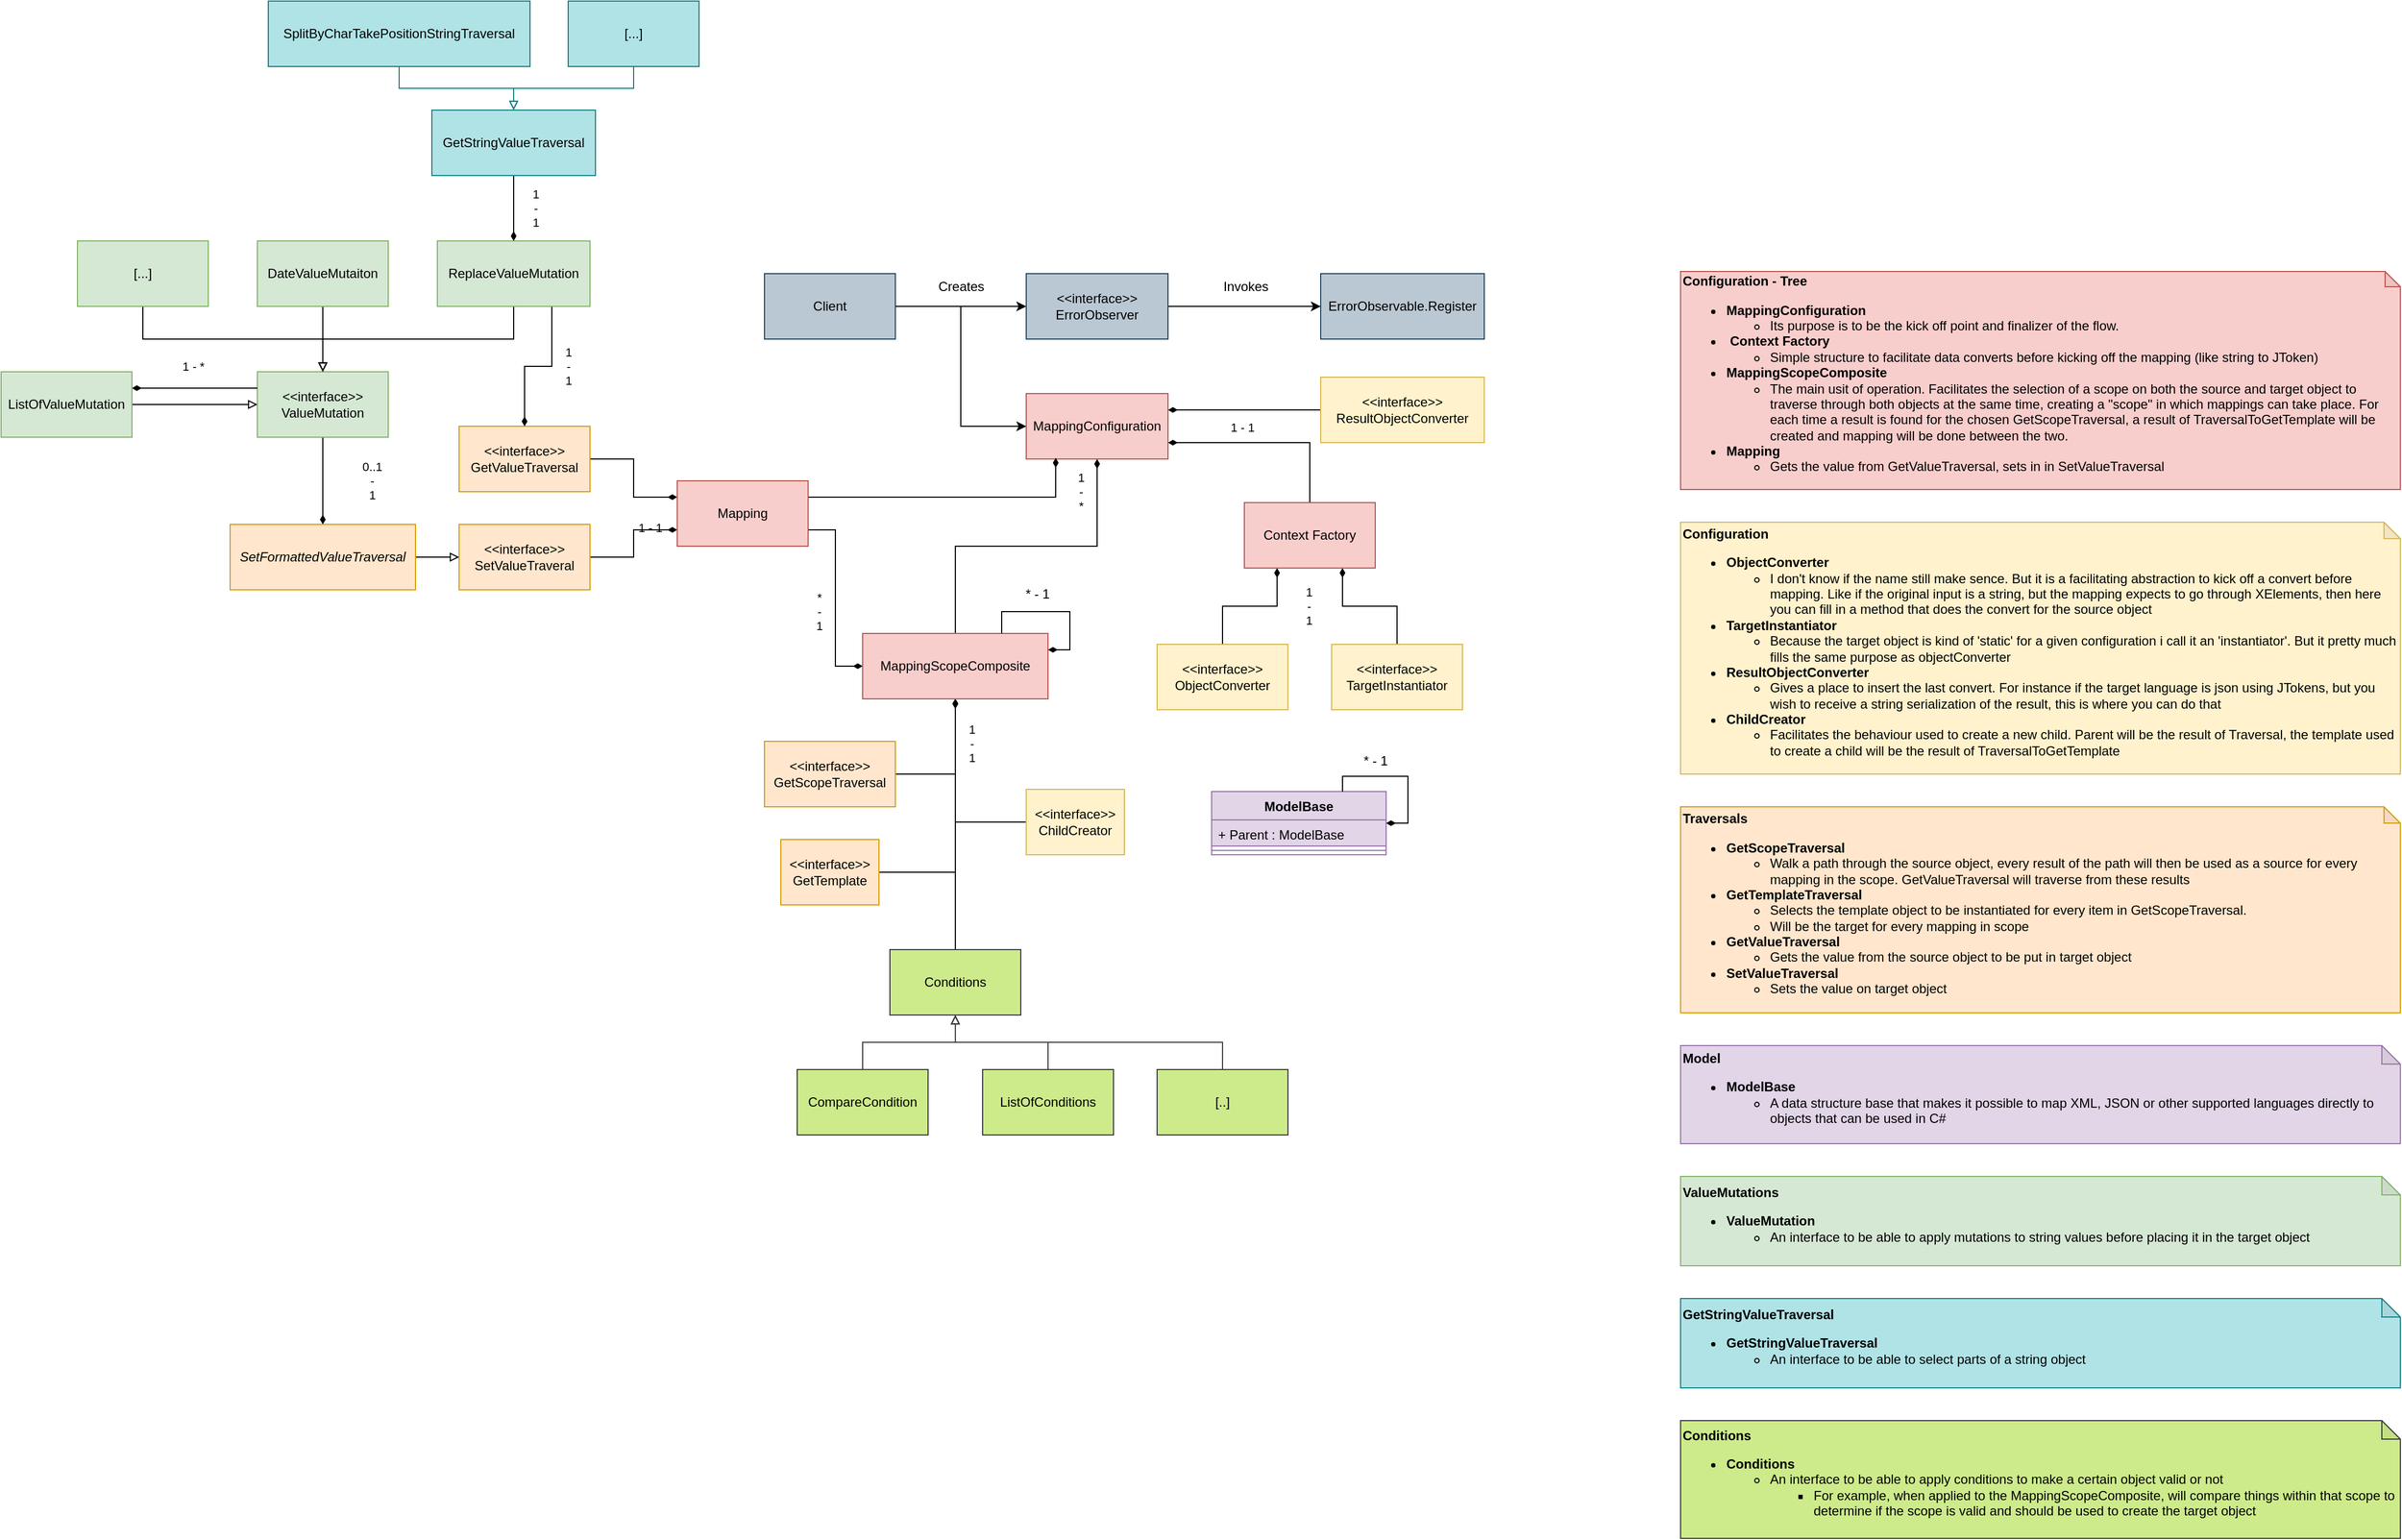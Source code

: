 <mxfile version="12.3.7" type="device" pages="1"><diagram id="NKJI61g4svBPpDYfi4Ff" name="Flow"><mxGraphModel dx="2235" dy="1988" grid="1" gridSize="10" guides="1" tooltips="1" connect="1" arrows="1" fold="1" page="1" pageScale="1" pageWidth="827" pageHeight="1169" math="0" shadow="0"><root><mxCell id="0"/><mxCell id="1" parent="0"/><mxCell id="7-L7uNAoAu1BIZzLxU2F-14" value="1&lt;br&gt;-&lt;br&gt;*" style="edgeStyle=orthogonalEdgeStyle;rounded=0;orthogonalLoop=1;jettySize=auto;html=1;exitX=0.5;exitY=1;exitDx=0;exitDy=0;endArrow=none;endFill=0;startArrow=diamondThin;startFill=1;entryX=0.5;entryY=0;entryDx=0;entryDy=0;" parent="1" source="7-L7uNAoAu1BIZzLxU2F-1" target="7-L7uNAoAu1BIZzLxU2F-13" edge="1"><mxGeometry x="-0.793" y="-15" relative="1" as="geometry"><mxPoint x="270" y="340" as="targetPoint"/><mxPoint as="offset"/></mxGeometry></mxCell><mxCell id="7-L7uNAoAu1BIZzLxU2F-33" value="1 - 1" style="edgeStyle=orthogonalEdgeStyle;rounded=0;orthogonalLoop=1;jettySize=auto;html=1;exitX=1;exitY=0.75;exitDx=0;exitDy=0;entryX=0.5;entryY=0;entryDx=0;entryDy=0;startArrow=diamondThin;startFill=1;endArrow=none;endFill=0;" parent="1" source="7-L7uNAoAu1BIZzLxU2F-1" target="7-L7uNAoAu1BIZzLxU2F-12" edge="1"><mxGeometry x="-0.252" y="14" relative="1" as="geometry"><mxPoint x="-1" as="offset"/></mxGeometry></mxCell><mxCell id="LV3j4Zr44j6JFm8X3JwT-1" style="edgeStyle=orthogonalEdgeStyle;rounded=0;orthogonalLoop=1;jettySize=auto;html=1;exitX=1;exitY=0.25;exitDx=0;exitDy=0;entryX=0;entryY=0.5;entryDx=0;entryDy=0;startArrow=diamondThin;startFill=1;endArrow=none;endFill=0;" parent="1" source="7-L7uNAoAu1BIZzLxU2F-1" target="8RPhoHzHTQjY7W_NBC8A-4" edge="1"><mxGeometry relative="1" as="geometry"/></mxCell><mxCell id="7-L7uNAoAu1BIZzLxU2F-1" value="MappingConfiguration" style="rounded=0;whiteSpace=wrap;html=1;fillColor=#f8cecc;strokeColor=#b85450;" parent="1" vertex="1"><mxGeometry x="300" y="170" width="130" height="60" as="geometry"/></mxCell><mxCell id="7-L7uNAoAu1BIZzLxU2F-4" value="&lt;br&gt;" style="edgeStyle=orthogonalEdgeStyle;rounded=0;orthogonalLoop=1;jettySize=auto;html=1;exitX=1;exitY=0.5;exitDx=0;exitDy=0;entryX=0;entryY=0.5;entryDx=0;entryDy=0;" parent="1" source="7-L7uNAoAu1BIZzLxU2F-2" target="7-L7uNAoAu1BIZzLxU2F-3" edge="1"><mxGeometry relative="1" as="geometry"/></mxCell><mxCell id="7-L7uNAoAu1BIZzLxU2F-7" style="edgeStyle=orthogonalEdgeStyle;rounded=0;orthogonalLoop=1;jettySize=auto;html=1;exitX=1;exitY=0.5;exitDx=0;exitDy=0;entryX=0;entryY=0.5;entryDx=0;entryDy=0;" parent="1" source="7-L7uNAoAu1BIZzLxU2F-2" target="7-L7uNAoAu1BIZzLxU2F-1" edge="1"><mxGeometry relative="1" as="geometry"/></mxCell><mxCell id="LV3j4Zr44j6JFm8X3JwT-5" value="Creates" style="text;html=1;resizable=0;points=[];align=center;verticalAlign=middle;labelBackgroundColor=#ffffff;" parent="7-L7uNAoAu1BIZzLxU2F-7" vertex="1" connectable="0"><mxGeometry x="0.179" y="-2" relative="1" as="geometry"><mxPoint x="2" y="-94" as="offset"/></mxGeometry></mxCell><mxCell id="7-L7uNAoAu1BIZzLxU2F-2" value="Client" style="rounded=0;whiteSpace=wrap;html=1;fillColor=#bac8d3;strokeColor=#23445d;" parent="1" vertex="1"><mxGeometry x="60" y="60" width="120" height="60" as="geometry"/></mxCell><mxCell id="7-L7uNAoAu1BIZzLxU2F-6" style="edgeStyle=orthogonalEdgeStyle;rounded=0;orthogonalLoop=1;jettySize=auto;html=1;exitX=1;exitY=0.5;exitDx=0;exitDy=0;entryX=0;entryY=0.5;entryDx=0;entryDy=0;" parent="1" source="7-L7uNAoAu1BIZzLxU2F-3" target="7-L7uNAoAu1BIZzLxU2F-5" edge="1"><mxGeometry relative="1" as="geometry"/></mxCell><mxCell id="LV3j4Zr44j6JFm8X3JwT-9" value="Invokes" style="text;html=1;resizable=0;points=[];align=center;verticalAlign=middle;labelBackgroundColor=#ffffff;" parent="7-L7uNAoAu1BIZzLxU2F-6" vertex="1" connectable="0"><mxGeometry x="0.319" y="-1" relative="1" as="geometry"><mxPoint x="-22" y="-19" as="offset"/></mxGeometry></mxCell><mxCell id="7-L7uNAoAu1BIZzLxU2F-3" value="&amp;lt;&amp;lt;interface&amp;gt;&amp;gt;&lt;br&gt;ErrorObserver" style="rounded=0;whiteSpace=wrap;html=1;fillColor=#bac8d3;strokeColor=#23445d;" parent="1" vertex="1"><mxGeometry x="300" y="60" width="130" height="60" as="geometry"/></mxCell><mxCell id="7-L7uNAoAu1BIZzLxU2F-5" value="ErrorObservable.Register" style="rounded=0;whiteSpace=wrap;html=1;fillColor=#bac8d3;strokeColor=#23445d;" parent="1" vertex="1"><mxGeometry x="570" y="60" width="150" height="60" as="geometry"/></mxCell><mxCell id="7-L7uNAoAu1BIZzLxU2F-23" value="1&lt;br&gt;-&lt;br&gt;1" style="edgeStyle=orthogonalEdgeStyle;rounded=0;orthogonalLoop=1;jettySize=auto;html=1;exitX=0.25;exitY=1;exitDx=0;exitDy=0;entryX=0.5;entryY=0;entryDx=0;entryDy=0;startArrow=diamondThin;startFill=1;endArrow=none;endFill=0;" parent="1" source="7-L7uNAoAu1BIZzLxU2F-12" target="7-L7uNAoAu1BIZzLxU2F-19" edge="1"><mxGeometry x="-0.405" y="29" relative="1" as="geometry"><mxPoint x="29" y="-29" as="offset"/></mxGeometry></mxCell><mxCell id="7-L7uNAoAu1BIZzLxU2F-24" style="edgeStyle=orthogonalEdgeStyle;rounded=0;orthogonalLoop=1;jettySize=auto;html=1;exitX=0.75;exitY=1;exitDx=0;exitDy=0;entryX=0.5;entryY=0;entryDx=0;entryDy=0;startArrow=diamondThin;startFill=1;endArrow=none;endFill=0;" parent="1" source="7-L7uNAoAu1BIZzLxU2F-12" target="7-L7uNAoAu1BIZzLxU2F-30" edge="1"><mxGeometry relative="1" as="geometry"><mxPoint x="640" y="380" as="targetPoint"/></mxGeometry></mxCell><mxCell id="7-L7uNAoAu1BIZzLxU2F-12" value="Context Factory" style="rounded=0;whiteSpace=wrap;html=1;fillColor=#f8cecc;strokeColor=#b85450;" parent="1" vertex="1"><mxGeometry x="500" y="270" width="120" height="60" as="geometry"/></mxCell><mxCell id="7-L7uNAoAu1BIZzLxU2F-37" value="*&lt;br&gt;-&lt;br&gt;1" style="edgeStyle=orthogonalEdgeStyle;rounded=0;orthogonalLoop=1;jettySize=auto;html=1;exitX=0;exitY=0.5;exitDx=0;exitDy=0;startArrow=diamondThin;startFill=1;endArrow=none;endFill=0;entryX=1;entryY=0.75;entryDx=0;entryDy=0;" parent="1" source="7-L7uNAoAu1BIZzLxU2F-13" target="KhBLfVn1uCLWsVG729IH-3" edge="1"><mxGeometry x="-0.143" y="15" relative="1" as="geometry"><mxPoint as="offset"/><mxPoint x="340" y="660" as="targetPoint"/></mxGeometry></mxCell><mxCell id="7-L7uNAoAu1BIZzLxU2F-49" style="edgeStyle=orthogonalEdgeStyle;rounded=0;orthogonalLoop=1;jettySize=auto;html=1;exitX=0.5;exitY=1;exitDx=0;exitDy=0;entryX=1;entryY=0.5;entryDx=0;entryDy=0;startArrow=diamondThin;startFill=1;endArrow=none;endFill=0;" parent="1" source="7-L7uNAoAu1BIZzLxU2F-13" target="7-L7uNAoAu1BIZzLxU2F-45" edge="1"><mxGeometry relative="1" as="geometry"><Array as="points"><mxPoint x="235" y="609"/></Array></mxGeometry></mxCell><mxCell id="7-L7uNAoAu1BIZzLxU2F-50" style="edgeStyle=orthogonalEdgeStyle;rounded=0;orthogonalLoop=1;jettySize=auto;html=1;exitX=0.5;exitY=1;exitDx=0;exitDy=0;entryX=0;entryY=0.5;entryDx=0;entryDy=0;startArrow=diamondThin;startFill=1;endArrow=none;endFill=0;" parent="1" source="7-L7uNAoAu1BIZzLxU2F-13" target="7-L7uNAoAu1BIZzLxU2F-46" edge="1"><mxGeometry relative="1" as="geometry"><Array as="points"><mxPoint x="235" y="563"/></Array><mxPoint x="126" y="810" as="targetPoint"/></mxGeometry></mxCell><mxCell id="7-L7uNAoAu1BIZzLxU2F-51" value="1&lt;br&gt;-&lt;br&gt;1" style="edgeStyle=orthogonalEdgeStyle;rounded=0;orthogonalLoop=1;jettySize=auto;html=1;exitX=0.5;exitY=1;exitDx=0;exitDy=0;entryX=1;entryY=0.5;entryDx=0;entryDy=0;startArrow=diamondThin;startFill=1;endArrow=none;endFill=0;" parent="1" source="7-L7uNAoAu1BIZzLxU2F-13" target="7-L7uNAoAu1BIZzLxU2F-42" edge="1"><mxGeometry x="-0.349" y="15" relative="1" as="geometry"><Array as="points"><mxPoint x="235" y="519"/></Array><mxPoint as="offset"/></mxGeometry></mxCell><mxCell id="g74t-a1d6EJxJCR05Ysj-4" style="edgeStyle=orthogonalEdgeStyle;rounded=0;orthogonalLoop=1;jettySize=auto;html=1;exitX=0.5;exitY=1;exitDx=0;exitDy=0;entryX=0.5;entryY=0;entryDx=0;entryDy=0;endArrow=none;endFill=0;startArrow=diamondThin;startFill=1;" edge="1" parent="1" source="7-L7uNAoAu1BIZzLxU2F-13" target="g74t-a1d6EJxJCR05Ysj-3"><mxGeometry relative="1" as="geometry"/></mxCell><mxCell id="7-L7uNAoAu1BIZzLxU2F-13" value="MappingScopeComposite" style="rounded=0;whiteSpace=wrap;html=1;fillColor=#f8cecc;strokeColor=#b85450;" parent="1" vertex="1"><mxGeometry x="150" y="390" width="170" height="60" as="geometry"/></mxCell><mxCell id="7-L7uNAoAu1BIZzLxU2F-19" value="&amp;lt;&amp;lt;interface&amp;gt;&amp;gt;&lt;br&gt;ObjectConverter" style="rounded=0;whiteSpace=wrap;html=1;fillColor=#fff2cc;strokeColor=#d6b656;" parent="1" vertex="1"><mxGeometry x="420" y="400" width="120" height="60" as="geometry"/></mxCell><mxCell id="7-L7uNAoAu1BIZzLxU2F-30" value="&amp;lt;&amp;lt;interface&amp;gt;&amp;gt;&lt;br&gt;TargetInstantiator" style="rounded=0;whiteSpace=wrap;html=1;fillColor=#fff2cc;strokeColor=#d6b656;" parent="1" vertex="1"><mxGeometry x="580" y="400" width="120" height="60" as="geometry"/></mxCell><mxCell id="7-L7uNAoAu1BIZzLxU2F-34" style="edgeStyle=orthogonalEdgeStyle;rounded=0;orthogonalLoop=1;jettySize=auto;html=1;exitX=1;exitY=0.25;exitDx=0;exitDy=0;entryX=0.75;entryY=0;entryDx=0;entryDy=0;startArrow=diamondThin;startFill=1;endArrow=none;endFill=0;" parent="1" source="7-L7uNAoAu1BIZzLxU2F-13" target="7-L7uNAoAu1BIZzLxU2F-13" edge="1"><mxGeometry relative="1" as="geometry"><Array as="points"><mxPoint x="340" y="405"/><mxPoint x="340" y="370"/><mxPoint x="278" y="370"/></Array></mxGeometry></mxCell><mxCell id="8RPhoHzHTQjY7W_NBC8A-3" value="* - 1" style="text;html=1;resizable=0;points=[];align=center;verticalAlign=middle;labelBackgroundColor=#ffffff;direction=south;" parent="7-L7uNAoAu1BIZzLxU2F-34" vertex="1" connectable="0"><mxGeometry x="-0.036" relative="1" as="geometry"><mxPoint x="-19" y="-16" as="offset"/></mxGeometry></mxCell><mxCell id="7-L7uNAoAu1BIZzLxU2F-42" value="&amp;lt;&amp;lt;interface&amp;gt;&amp;gt;&lt;br&gt;GetScopeTraversal" style="rounded=0;whiteSpace=wrap;html=1;fillColor=#ffe6cc;strokeColor=#d79b00;" parent="1" vertex="1"><mxGeometry x="60" y="489" width="120" height="60" as="geometry"/></mxCell><mxCell id="7-L7uNAoAu1BIZzLxU2F-45" value="&amp;lt;&amp;lt;interface&amp;gt;&amp;gt;&lt;br&gt;GetTemplate" style="rounded=0;whiteSpace=wrap;html=1;fillColor=#ffe6cc;strokeColor=#d79b00;" parent="1" vertex="1"><mxGeometry x="75" y="579" width="90" height="60" as="geometry"/></mxCell><mxCell id="7-L7uNAoAu1BIZzLxU2F-46" value="&amp;lt;&amp;lt;interface&amp;gt;&amp;gt;&lt;br&gt;ChildCreator" style="rounded=0;whiteSpace=wrap;html=1;fillColor=#fff2cc;strokeColor=#d6b656;" parent="1" vertex="1"><mxGeometry x="300" y="533" width="90" height="60" as="geometry"/></mxCell><mxCell id="7-L7uNAoAu1BIZzLxU2F-63" value="ModelBase" style="swimlane;fontStyle=1;align=center;verticalAlign=top;childLayout=stackLayout;horizontal=1;startSize=26;horizontalStack=0;resizeParent=1;resizeParentMax=0;resizeLast=0;collapsible=1;marginBottom=0;fillColor=#e1d5e7;strokeColor=#9673a6;" parent="1" vertex="1"><mxGeometry x="470" y="535" width="160" height="58" as="geometry"/></mxCell><mxCell id="7-L7uNAoAu1BIZzLxU2F-64" value="+ Parent : ModelBase" style="text;strokeColor=#9673a6;fillColor=#e1d5e7;align=left;verticalAlign=top;spacingLeft=4;spacingRight=4;overflow=hidden;rotatable=0;points=[[0,0.5],[1,0.5]];portConstraint=eastwest;" parent="7-L7uNAoAu1BIZzLxU2F-63" vertex="1"><mxGeometry y="26" width="160" height="24" as="geometry"/></mxCell><mxCell id="7-L7uNAoAu1BIZzLxU2F-65" value="" style="line;strokeWidth=1;fillColor=#e1d5e7;align=left;verticalAlign=middle;spacingTop=-1;spacingLeft=3;spacingRight=3;rotatable=0;labelPosition=right;points=[];portConstraint=eastwest;strokeColor=#9673a6;" parent="7-L7uNAoAu1BIZzLxU2F-63" vertex="1"><mxGeometry y="50" width="160" height="8" as="geometry"/></mxCell><mxCell id="7-L7uNAoAu1BIZzLxU2F-72" style="edgeStyle=orthogonalEdgeStyle;rounded=0;orthogonalLoop=1;jettySize=auto;html=1;exitX=1;exitY=0.5;exitDx=0;exitDy=0;entryX=0.75;entryY=0;entryDx=0;entryDy=0;startArrow=diamondThin;startFill=1;endArrow=none;endFill=0;" parent="1" source="7-L7uNAoAu1BIZzLxU2F-63" target="7-L7uNAoAu1BIZzLxU2F-63" edge="1"><mxGeometry relative="1" as="geometry"><Array as="points"><mxPoint x="650" y="564"/><mxPoint x="650" y="521"/><mxPoint x="590" y="521"/></Array></mxGeometry></mxCell><mxCell id="LV3j4Zr44j6JFm8X3JwT-4" value="* - 1" style="text;html=1;resizable=0;points=[];align=center;verticalAlign=middle;labelBackgroundColor=#ffffff;" parent="7-L7uNAoAu1BIZzLxU2F-72" vertex="1" connectable="0"><mxGeometry x="0.086" y="-1" relative="1" as="geometry"><mxPoint x="-19" y="-13" as="offset"/></mxGeometry></mxCell><mxCell id="8RPhoHzHTQjY7W_NBC8A-4" value="&amp;lt;&amp;lt;interface&amp;gt;&amp;gt;&lt;br&gt;ResultObjectConverter" style="rounded=0;whiteSpace=wrap;html=1;fillColor=#fff2cc;strokeColor=#d6b656;" parent="1" vertex="1"><mxGeometry x="570" y="155" width="150" height="60" as="geometry"/></mxCell><mxCell id="LV3j4Zr44j6JFm8X3JwT-10" value="&lt;b&gt;Traversals&lt;br&gt;&lt;/b&gt;&lt;ul&gt;&lt;li&gt;&lt;b&gt;GetScopeTraversal&lt;/b&gt;&lt;/li&gt;&lt;ul&gt;&lt;li&gt;Walk a path through the source object, every result of the path will then be used as a source for every mapping in the scope. GetValueTraversal will traverse from these results&lt;/li&gt;&lt;/ul&gt;&lt;li&gt;&lt;b&gt;GetTemplateTraversal&lt;/b&gt;&lt;/li&gt;&lt;ul&gt;&lt;li&gt;Selects the template object to be instantiated for every item in GetScopeTraversal.&amp;nbsp;&lt;/li&gt;&lt;li&gt;Will be the target for every mapping in scope&lt;/li&gt;&lt;/ul&gt;&lt;li&gt;&lt;b&gt;GetValueTraversal&lt;/b&gt;&lt;/li&gt;&lt;ul&gt;&lt;li&gt;Gets the value from the source object to be put in target object&lt;/li&gt;&lt;/ul&gt;&lt;li&gt;&lt;b&gt;SetValueTraversal&lt;/b&gt;&lt;/li&gt;&lt;ul&gt;&lt;li&gt;Sets the value on target object&lt;/li&gt;&lt;/ul&gt;&lt;/ul&gt;" style="shape=note;whiteSpace=wrap;html=1;backgroundOutline=1;darkOpacity=0.05;size=15;fillColor=#ffe6cc;strokeColor=#d79b00;align=left;" parent="1" vertex="1"><mxGeometry x="900" y="549" width="660" height="189" as="geometry"/></mxCell><mxCell id="LV3j4Zr44j6JFm8X3JwT-11" value="&lt;b&gt;Configuration - Tree&lt;/b&gt;&lt;br&gt;&lt;ul&gt;&lt;li&gt;&lt;b&gt;MappingConfiguration&lt;/b&gt;&lt;br&gt;&lt;/li&gt;&lt;ul&gt;&lt;li&gt;Its purpose is to be the kick off point and finalizer of the flow.&lt;/li&gt;&lt;/ul&gt;&lt;li&gt;&amp;nbsp;&lt;b&gt;Context Factory&lt;/b&gt;&lt;br&gt;&lt;ul&gt;&lt;li&gt;Simple structure to facilitate data converts before kicking off the mapping (like string to JToken)&lt;/li&gt;&lt;/ul&gt;&lt;/li&gt;&lt;li&gt;&lt;b&gt;MappingScopeComposite&lt;/b&gt;&lt;/li&gt;&lt;ul&gt;&lt;li&gt;The main usit of operation. Facilitates the selection of a scope on both the source and target object to traverse through both objects at the same time, creating a &quot;scope&quot; in which mappings can take place. For each time a result is found for the chosen GetScopeTraversal, a result of TraversalToGetTemplate will be created and mapping will be done between the two.&lt;/li&gt;&lt;/ul&gt;&lt;li&gt;&lt;b&gt;Mapping&lt;/b&gt;&lt;/li&gt;&lt;ul&gt;&lt;li&gt;Gets the value from GetValueTraversal, sets in in SetValueTraversal&lt;/li&gt;&lt;/ul&gt;&lt;/ul&gt;&lt;b&gt;&lt;/b&gt;" style="shape=note;whiteSpace=wrap;html=1;backgroundOutline=1;darkOpacity=0.05;fillColor=#f8cecc;strokeColor=#b85450;size=14;align=left;" parent="1" vertex="1"><mxGeometry x="900" y="58" width="660" height="200" as="geometry"/></mxCell><mxCell id="LV3j4Zr44j6JFm8X3JwT-18" value="&lt;div&gt;&lt;b&gt;Model&lt;/b&gt;&lt;/div&gt;&lt;ul&gt;&lt;li&gt;&lt;span&gt;&lt;b&gt;ModelBase&lt;/b&gt;&lt;/span&gt;&lt;/li&gt;&lt;ul&gt;&lt;li&gt;&lt;span&gt;A data structure base that makes it possible to map XML, JSON or other supported languages directly to objects that can be used in C#&lt;/span&gt;&lt;/li&gt;&lt;/ul&gt;&lt;/ul&gt;" style="shape=note;whiteSpace=wrap;html=1;backgroundOutline=1;darkOpacity=0.05;size=17;fillColor=#e1d5e7;strokeColor=#9673a6;align=left;" parent="1" vertex="1"><mxGeometry x="900" y="768" width="660" height="90" as="geometry"/></mxCell><mxCell id="KhBLfVn1uCLWsVG729IH-1" value="1 - 1" style="edgeStyle=orthogonalEdgeStyle;rounded=0;orthogonalLoop=1;jettySize=auto;html=1;exitX=0;exitY=0.25;exitDx=0;exitDy=0;startArrow=diamondThin;startFill=1;endArrow=none;endFill=0;entryX=1;entryY=0.5;entryDx=0;entryDy=0;" parent="1" source="KhBLfVn1uCLWsVG729IH-3" target="KhBLfVn1uCLWsVG729IH-4" edge="1"><mxGeometry x="-0.309" y="14" relative="1" as="geometry"><mxPoint x="-50" y="230" as="targetPoint"/><mxPoint x="14" y="14" as="offset"/></mxGeometry></mxCell><mxCell id="KhBLfVn1uCLWsVG729IH-2" style="edgeStyle=orthogonalEdgeStyle;rounded=0;orthogonalLoop=1;jettySize=auto;html=1;exitX=0;exitY=0.75;exitDx=0;exitDy=0;entryX=1;entryY=0.5;entryDx=0;entryDy=0;startArrow=diamondThin;startFill=1;endArrow=none;endFill=0;" parent="1" source="KhBLfVn1uCLWsVG729IH-3" target="KhBLfVn1uCLWsVG729IH-5" edge="1"><mxGeometry relative="1" as="geometry"/></mxCell><mxCell id="KhBLfVn1uCLWsVG729IH-6" value="" style="edgeStyle=orthogonalEdgeStyle;rounded=0;orthogonalLoop=1;jettySize=auto;html=1;exitX=1;exitY=0.25;exitDx=0;exitDy=0;entryX=0.208;entryY=0.983;entryDx=0;entryDy=0;entryPerimeter=0;endArrow=diamondThin;endFill=1;" parent="1" source="KhBLfVn1uCLWsVG729IH-3" target="7-L7uNAoAu1BIZzLxU2F-1" edge="1"><mxGeometry x="0.84" y="107" relative="1" as="geometry"><mxPoint as="offset"/></mxGeometry></mxCell><mxCell id="KhBLfVn1uCLWsVG729IH-3" value="Mapping" style="rounded=0;whiteSpace=wrap;html=1;fillColor=#f8cecc;strokeColor=#b85450;" parent="1" vertex="1"><mxGeometry x="-20" y="250" width="120" height="60" as="geometry"/></mxCell><mxCell id="KhBLfVn1uCLWsVG729IH-4" value="&amp;lt;&amp;lt;interface&amp;gt;&amp;gt;&lt;br&gt;GetValueTraversal" style="rounded=0;whiteSpace=wrap;html=1;fillColor=#ffe6cc;strokeColor=#d79b00;" parent="1" vertex="1"><mxGeometry x="-220" y="200" width="120" height="60" as="geometry"/></mxCell><mxCell id="KhBLfVn1uCLWsVG729IH-5" value="&amp;lt;&amp;lt;interface&amp;gt;&amp;gt;&lt;br&gt;SetValueTraveral" style="rounded=0;whiteSpace=wrap;html=1;fillColor=#ffe6cc;strokeColor=#d79b00;" parent="1" vertex="1"><mxGeometry x="-220" y="290" width="120" height="60" as="geometry"/></mxCell><mxCell id="PItmqXRjTGOMfvz5Yxhh-3" style="edgeStyle=orthogonalEdgeStyle;rounded=0;orthogonalLoop=1;jettySize=auto;html=1;exitX=1;exitY=0.5;exitDx=0;exitDy=0;entryX=0;entryY=0.5;entryDx=0;entryDy=0;endArrow=block;endFill=0;" parent="1" source="PItmqXRjTGOMfvz5Yxhh-1" target="KhBLfVn1uCLWsVG729IH-5" edge="1"><mxGeometry relative="1" as="geometry"/></mxCell><mxCell id="PItmqXRjTGOMfvz5Yxhh-6" value="0..1&lt;br&gt;-&lt;br&gt;1" style="edgeStyle=orthogonalEdgeStyle;rounded=0;orthogonalLoop=1;jettySize=auto;html=1;exitX=0.5;exitY=0;exitDx=0;exitDy=0;entryX=0.5;entryY=1;entryDx=0;entryDy=0;endArrow=none;endFill=0;startArrow=diamondThin;startFill=1;" parent="1" source="PItmqXRjTGOMfvz5Yxhh-1" target="PItmqXRjTGOMfvz5Yxhh-35" edge="1"><mxGeometry y="-45" relative="1" as="geometry"><mxPoint as="offset"/></mxGeometry></mxCell><mxCell id="PItmqXRjTGOMfvz5Yxhh-1" value="&lt;i&gt;SetFormattedValueTraversal&lt;/i&gt;" style="rounded=0;whiteSpace=wrap;html=1;fillColor=#ffe6cc;strokeColor=#d79b00;" parent="1" vertex="1"><mxGeometry x="-430" y="290" width="170" height="60" as="geometry"/></mxCell><mxCell id="PItmqXRjTGOMfvz5Yxhh-32" value="&lt;b&gt;Configuration&lt;br&gt;&lt;/b&gt;&lt;ul&gt;&lt;li&gt;&lt;b&gt;ObjectConverter&lt;/b&gt;&lt;/li&gt;&lt;ul&gt;&lt;li&gt;I don't know if the name still make sence. But it is a facilitating abstraction to kick off a convert before mapping. Like if the original input is a string, but the mapping expects to go through XElements, then here you can fill in a method that does the convert for the source object&lt;/li&gt;&lt;/ul&gt;&lt;li&gt;&lt;b&gt;TargetInstantiator&lt;/b&gt;&lt;/li&gt;&lt;ul&gt;&lt;li&gt;Because the target object is kind of 'static' for a given configuration i call it an 'instantiator'. But it pretty much fills the same purpose as objectConverter&lt;/li&gt;&lt;/ul&gt;&lt;li&gt;&lt;b&gt;ResultObjectConverter&lt;/b&gt;&lt;/li&gt;&lt;ul&gt;&lt;li&gt;Gives a place to insert the last convert. For instance if the target language is json using JTokens, but you wish to receive a string serialization of the result, this is where you can do that&lt;/li&gt;&lt;/ul&gt;&lt;li&gt;&lt;b&gt;ChildCreator&lt;/b&gt;&lt;br&gt;&lt;/li&gt;&lt;ul&gt;&lt;li&gt;&lt;span&gt;Facilitates the behaviour used to create a new child. Parent will be the result of Traversal, the template used to create a child will be the result of TraversalToGetTemplate&lt;/span&gt;&lt;br&gt;&lt;/li&gt;&lt;/ul&gt;&lt;/ul&gt;" style="shape=note;whiteSpace=wrap;html=1;backgroundOutline=1;darkOpacity=0.05;size=15;fillColor=#fff2cc;strokeColor=#d6b656;align=left;" parent="1" vertex="1"><mxGeometry x="900" y="288" width="660" height="231" as="geometry"/></mxCell><mxCell id="PItmqXRjTGOMfvz5Yxhh-35" value="&amp;lt;&amp;lt;interface&amp;gt;&amp;gt;&lt;br&gt;ValueMutation" style="rounded=0;whiteSpace=wrap;html=1;fillColor=#d5e8d4;strokeColor=#82b366;" parent="1" vertex="1"><mxGeometry x="-405" y="150" width="120" height="60" as="geometry"/></mxCell><mxCell id="PItmqXRjTGOMfvz5Yxhh-37" value="&lt;div&gt;&lt;b&gt;ValueMutations&lt;/b&gt;&lt;/div&gt;&lt;ul&gt;&lt;li&gt;&lt;span&gt;&lt;b&gt;ValueMutation&lt;/b&gt;&lt;/span&gt;&lt;/li&gt;&lt;ul&gt;&lt;li&gt;&lt;span&gt;An interface to be able to apply mutations to string values before placing it in the target object&lt;/span&gt;&lt;/li&gt;&lt;/ul&gt;&lt;/ul&gt;" style="shape=note;whiteSpace=wrap;html=1;backgroundOutline=1;darkOpacity=0.05;size=17;fillColor=#d5e8d4;strokeColor=#82b366;align=left;" parent="1" vertex="1"><mxGeometry x="900" y="888" width="660" height="82" as="geometry"/></mxCell><mxCell id="BVcQ8CLLFI1JMLZ1lif7-17" style="edgeStyle=orthogonalEdgeStyle;rounded=0;orthogonalLoop=1;jettySize=auto;html=1;exitX=0.5;exitY=1;exitDx=0;exitDy=0;endArrow=block;endFill=0;" parent="1" source="BVcQ8CLLFI1JMLZ1lif7-1" target="PItmqXRjTGOMfvz5Yxhh-35" edge="1"><mxGeometry relative="1" as="geometry"/></mxCell><mxCell id="BVcQ8CLLFI1JMLZ1lif7-1" value="DateValueMutaiton" style="rounded=0;whiteSpace=wrap;html=1;fillColor=#d5e8d4;strokeColor=#82b366;" parent="1" vertex="1"><mxGeometry x="-405" y="30" width="120" height="60" as="geometry"/></mxCell><mxCell id="BVcQ8CLLFI1JMLZ1lif7-12" style="edgeStyle=orthogonalEdgeStyle;rounded=0;orthogonalLoop=1;jettySize=auto;html=1;entryX=0;entryY=0.5;entryDx=0;entryDy=0;endArrow=block;endFill=0;exitX=1;exitY=0.5;exitDx=0;exitDy=0;" parent="1" source="BVcQ8CLLFI1JMLZ1lif7-2" target="PItmqXRjTGOMfvz5Yxhh-35" edge="1"><mxGeometry relative="1" as="geometry"><mxPoint x="-570" y="430" as="sourcePoint"/></mxGeometry></mxCell><mxCell id="BVcQ8CLLFI1JMLZ1lif7-13" value="1 - *" style="edgeStyle=orthogonalEdgeStyle;rounded=0;orthogonalLoop=1;jettySize=auto;html=1;exitX=0;exitY=0.25;exitDx=0;exitDy=0;endArrow=diamondThin;endFill=1;entryX=1;entryY=0.25;entryDx=0;entryDy=0;" parent="1" source="PItmqXRjTGOMfvz5Yxhh-35" target="BVcQ8CLLFI1JMLZ1lif7-2" edge="1"><mxGeometry x="0.027" y="-20" relative="1" as="geometry"><mxPoint x="-500" y="330" as="targetPoint"/><mxPoint as="offset"/></mxGeometry></mxCell><mxCell id="BVcQ8CLLFI1JMLZ1lif7-2" value="ListOfValueMutation" style="rounded=0;whiteSpace=wrap;html=1;fillColor=#d5e8d4;strokeColor=#82b366;" parent="1" vertex="1"><mxGeometry x="-640" y="150" width="120" height="60" as="geometry"/></mxCell><mxCell id="BVcQ8CLLFI1JMLZ1lif7-18" style="edgeStyle=orthogonalEdgeStyle;rounded=0;orthogonalLoop=1;jettySize=auto;html=1;exitX=0.5;exitY=1;exitDx=0;exitDy=0;entryX=0.5;entryY=0;entryDx=0;entryDy=0;endArrow=block;endFill=0;" parent="1" source="BVcQ8CLLFI1JMLZ1lif7-3" target="PItmqXRjTGOMfvz5Yxhh-35" edge="1"><mxGeometry relative="1" as="geometry"/></mxCell><mxCell id="BVcQ8CLLFI1JMLZ1lif7-3" value="[...]" style="rounded=0;whiteSpace=wrap;html=1;fillColor=#d5e8d4;strokeColor=#82b366;" parent="1" vertex="1"><mxGeometry x="-570" y="30" width="120" height="60" as="geometry"/></mxCell><mxCell id="BVcQ8CLLFI1JMLZ1lif7-16" style="edgeStyle=orthogonalEdgeStyle;rounded=0;orthogonalLoop=1;jettySize=auto;html=1;exitX=0.5;exitY=1;exitDx=0;exitDy=0;entryX=0.5;entryY=0;entryDx=0;entryDy=0;endArrow=block;endFill=0;" parent="1" source="BVcQ8CLLFI1JMLZ1lif7-4" target="PItmqXRjTGOMfvz5Yxhh-35" edge="1"><mxGeometry relative="1" as="geometry"/></mxCell><mxCell id="BVcQ8CLLFI1JMLZ1lif7-25" value="1&lt;br&gt;-&lt;br&gt;1" style="edgeStyle=orthogonalEdgeStyle;rounded=0;orthogonalLoop=1;jettySize=auto;html=1;exitX=0.75;exitY=1;exitDx=0;exitDy=0;entryX=0.5;entryY=0;entryDx=0;entryDy=0;endArrow=diamondThin;endFill=1;" parent="1" source="BVcQ8CLLFI1JMLZ1lif7-4" target="KhBLfVn1uCLWsVG729IH-4" edge="1"><mxGeometry x="-0.185" y="15" relative="1" as="geometry"><mxPoint x="15" y="-15" as="offset"/></mxGeometry></mxCell><mxCell id="BVcQ8CLLFI1JMLZ1lif7-4" value="ReplaceValueMutation" style="rounded=0;whiteSpace=wrap;html=1;fillColor=#d5e8d4;strokeColor=#82b366;" parent="1" vertex="1"><mxGeometry x="-240" y="30" width="140" height="60" as="geometry"/></mxCell><mxCell id="BVcQ8CLLFI1JMLZ1lif7-23" value="1&lt;br&gt;-&lt;br&gt;1" style="edgeStyle=orthogonalEdgeStyle;rounded=0;orthogonalLoop=1;jettySize=auto;html=1;exitX=0.5;exitY=1;exitDx=0;exitDy=0;entryX=0.5;entryY=0;entryDx=0;entryDy=0;endArrow=diamondThin;endFill=1;" parent="1" source="BVcQ8CLLFI1JMLZ1lif7-5" target="BVcQ8CLLFI1JMLZ1lif7-4" edge="1"><mxGeometry y="20" relative="1" as="geometry"><mxPoint as="offset"/></mxGeometry></mxCell><mxCell id="BVcQ8CLLFI1JMLZ1lif7-5" value="GetStringValueTraversal" style="rounded=0;whiteSpace=wrap;html=1;fillColor=#b0e3e6;strokeColor=#0e8088;" parent="1" vertex="1"><mxGeometry x="-245" y="-90" width="150" height="60" as="geometry"/></mxCell><mxCell id="BVcQ8CLLFI1JMLZ1lif7-20" style="edgeStyle=orthogonalEdgeStyle;rounded=0;orthogonalLoop=1;jettySize=auto;html=1;exitX=0.5;exitY=1;exitDx=0;exitDy=0;entryX=0.5;entryY=0;entryDx=0;entryDy=0;endArrow=block;endFill=0;fillColor=#b0e3e6;strokeColor=#0e8088;" parent="1" source="BVcQ8CLLFI1JMLZ1lif7-8" target="BVcQ8CLLFI1JMLZ1lif7-5" edge="1"><mxGeometry relative="1" as="geometry"/></mxCell><mxCell id="BVcQ8CLLFI1JMLZ1lif7-8" value="SplitByCharTakePositionStringTraversal" style="rounded=0;whiteSpace=wrap;html=1;fillColor=#b0e3e6;strokeColor=#0e8088;" parent="1" vertex="1"><mxGeometry x="-395" y="-190" width="240" height="60" as="geometry"/></mxCell><mxCell id="BVcQ8CLLFI1JMLZ1lif7-21" style="edgeStyle=orthogonalEdgeStyle;rounded=0;orthogonalLoop=1;jettySize=auto;html=1;exitX=0.5;exitY=1;exitDx=0;exitDy=0;entryX=0.5;entryY=0;entryDx=0;entryDy=0;endArrow=block;endFill=0;fillColor=#b0e3e6;strokeColor=#0e8088;" parent="1" source="BVcQ8CLLFI1JMLZ1lif7-10" target="BVcQ8CLLFI1JMLZ1lif7-5" edge="1"><mxGeometry relative="1" as="geometry"/></mxCell><mxCell id="BVcQ8CLLFI1JMLZ1lif7-10" value="[...]" style="rounded=0;whiteSpace=wrap;html=1;fillColor=#b0e3e6;strokeColor=#0e8088;" parent="1" vertex="1"><mxGeometry x="-120" y="-190" width="120" height="60" as="geometry"/></mxCell><mxCell id="g74t-a1d6EJxJCR05Ysj-1" value="&lt;div&gt;&lt;span style=&quot;text-align: center&quot;&gt;&lt;b&gt;GetStringValueTraversal&lt;/b&gt;&lt;/span&gt;&lt;br&gt;&lt;/div&gt;&lt;ul&gt;&lt;li&gt;&lt;span style=&quot;text-align: center&quot;&gt;&lt;b&gt;GetStringValueTraversal&lt;/b&gt;&lt;/span&gt;&lt;br&gt;&lt;/li&gt;&lt;ul&gt;&lt;li&gt;&lt;span&gt;An interface to be able to select parts of a string object&lt;/span&gt;&lt;/li&gt;&lt;/ul&gt;&lt;/ul&gt;" style="shape=note;whiteSpace=wrap;html=1;backgroundOutline=1;darkOpacity=0.05;size=17;fillColor=#b0e3e6;strokeColor=#0e8088;align=left;" vertex="1" parent="1"><mxGeometry x="900" y="1000" width="660" height="82" as="geometry"/></mxCell><mxCell id="g74t-a1d6EJxJCR05Ysj-2" value="&lt;div&gt;&lt;b&gt;Conditions&lt;/b&gt;&lt;/div&gt;&lt;ul&gt;&lt;li&gt;&lt;span&gt;&lt;b&gt;Conditions&lt;/b&gt;&lt;/span&gt;&lt;/li&gt;&lt;ul&gt;&lt;li&gt;&lt;span&gt;An interface to be able to apply conditions to make a certain object valid or not&lt;/span&gt;&lt;/li&gt;&lt;ul&gt;&lt;li&gt;&lt;span&gt;For example, when applied to the MappingScopeComposite, will compare things within that scope to determine if the scope is valid and should be used to create the target object&lt;/span&gt;&lt;/li&gt;&lt;/ul&gt;&lt;/ul&gt;&lt;/ul&gt;" style="shape=note;whiteSpace=wrap;html=1;backgroundOutline=1;darkOpacity=0.05;size=17;fillColor=#cdeb8b;strokeColor=#36393d;align=left;" vertex="1" parent="1"><mxGeometry x="900" y="1112" width="660" height="108" as="geometry"/></mxCell><mxCell id="g74t-a1d6EJxJCR05Ysj-3" value="Conditions" style="rounded=0;whiteSpace=wrap;html=1;fillColor=#cdeb8b;strokeColor=#36393d;" vertex="1" parent="1"><mxGeometry x="175" y="680" width="120" height="60" as="geometry"/></mxCell><mxCell id="g74t-a1d6EJxJCR05Ysj-8" style="edgeStyle=orthogonalEdgeStyle;rounded=0;orthogonalLoop=1;jettySize=auto;html=1;exitX=0.5;exitY=0;exitDx=0;exitDy=0;entryX=0.5;entryY=1;entryDx=0;entryDy=0;startArrow=none;startFill=0;endArrow=block;endFill=0;fillColor=#cdeb8b;strokeColor=#36393d;" edge="1" parent="1" source="g74t-a1d6EJxJCR05Ysj-5" target="g74t-a1d6EJxJCR05Ysj-3"><mxGeometry relative="1" as="geometry"/></mxCell><mxCell id="g74t-a1d6EJxJCR05Ysj-5" value="CompareCondition" style="rounded=0;whiteSpace=wrap;html=1;fillColor=#cdeb8b;strokeColor=#36393d;" vertex="1" parent="1"><mxGeometry x="90" y="790" width="120" height="60" as="geometry"/></mxCell><mxCell id="g74t-a1d6EJxJCR05Ysj-9" style="edgeStyle=orthogonalEdgeStyle;rounded=0;orthogonalLoop=1;jettySize=auto;html=1;exitX=0.5;exitY=0;exitDx=0;exitDy=0;entryX=0.5;entryY=1;entryDx=0;entryDy=0;startArrow=none;startFill=0;endArrow=block;endFill=0;fillColor=#cdeb8b;strokeColor=#36393d;" edge="1" parent="1" source="g74t-a1d6EJxJCR05Ysj-6" target="g74t-a1d6EJxJCR05Ysj-3"><mxGeometry relative="1" as="geometry"/></mxCell><mxCell id="g74t-a1d6EJxJCR05Ysj-6" value="ListOfConditions" style="rounded=0;whiteSpace=wrap;html=1;fillColor=#cdeb8b;strokeColor=#36393d;" vertex="1" parent="1"><mxGeometry x="260" y="790" width="120" height="60" as="geometry"/></mxCell><mxCell id="g74t-a1d6EJxJCR05Ysj-10" style="edgeStyle=orthogonalEdgeStyle;rounded=0;orthogonalLoop=1;jettySize=auto;html=1;exitX=0.5;exitY=0;exitDx=0;exitDy=0;entryX=0.5;entryY=1;entryDx=0;entryDy=0;startArrow=none;startFill=0;endArrow=block;endFill=0;fillColor=#cdeb8b;strokeColor=#36393d;" edge="1" parent="1" source="g74t-a1d6EJxJCR05Ysj-7" target="g74t-a1d6EJxJCR05Ysj-3"><mxGeometry relative="1" as="geometry"/></mxCell><mxCell id="g74t-a1d6EJxJCR05Ysj-7" value="[..]" style="rounded=0;whiteSpace=wrap;html=1;fillColor=#cdeb8b;strokeColor=#36393d;" vertex="1" parent="1"><mxGeometry x="420" y="790" width="120" height="60" as="geometry"/></mxCell></root></mxGraphModel></diagram></mxfile>